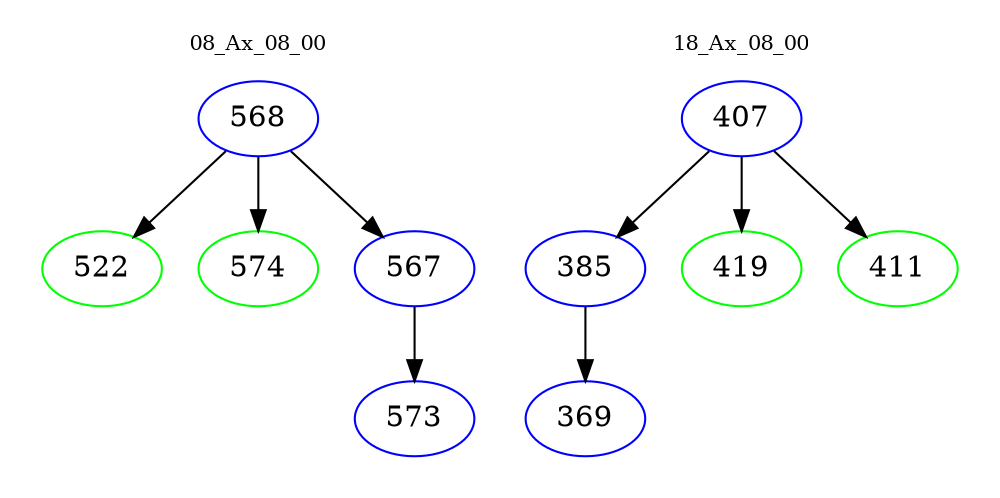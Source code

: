 digraph{
subgraph cluster_0 {
color = white
label = "08_Ax_08_00";
fontsize=10;
T0_568 [label="568", color="blue"]
T0_568 -> T0_522 [color="black"]
T0_522 [label="522", color="green"]
T0_568 -> T0_574 [color="black"]
T0_574 [label="574", color="green"]
T0_568 -> T0_567 [color="black"]
T0_567 [label="567", color="blue"]
T0_567 -> T0_573 [color="black"]
T0_573 [label="573", color="blue"]
}
subgraph cluster_1 {
color = white
label = "18_Ax_08_00";
fontsize=10;
T1_407 [label="407", color="blue"]
T1_407 -> T1_385 [color="black"]
T1_385 [label="385", color="blue"]
T1_385 -> T1_369 [color="black"]
T1_369 [label="369", color="blue"]
T1_407 -> T1_419 [color="black"]
T1_419 [label="419", color="green"]
T1_407 -> T1_411 [color="black"]
T1_411 [label="411", color="green"]
}
}
